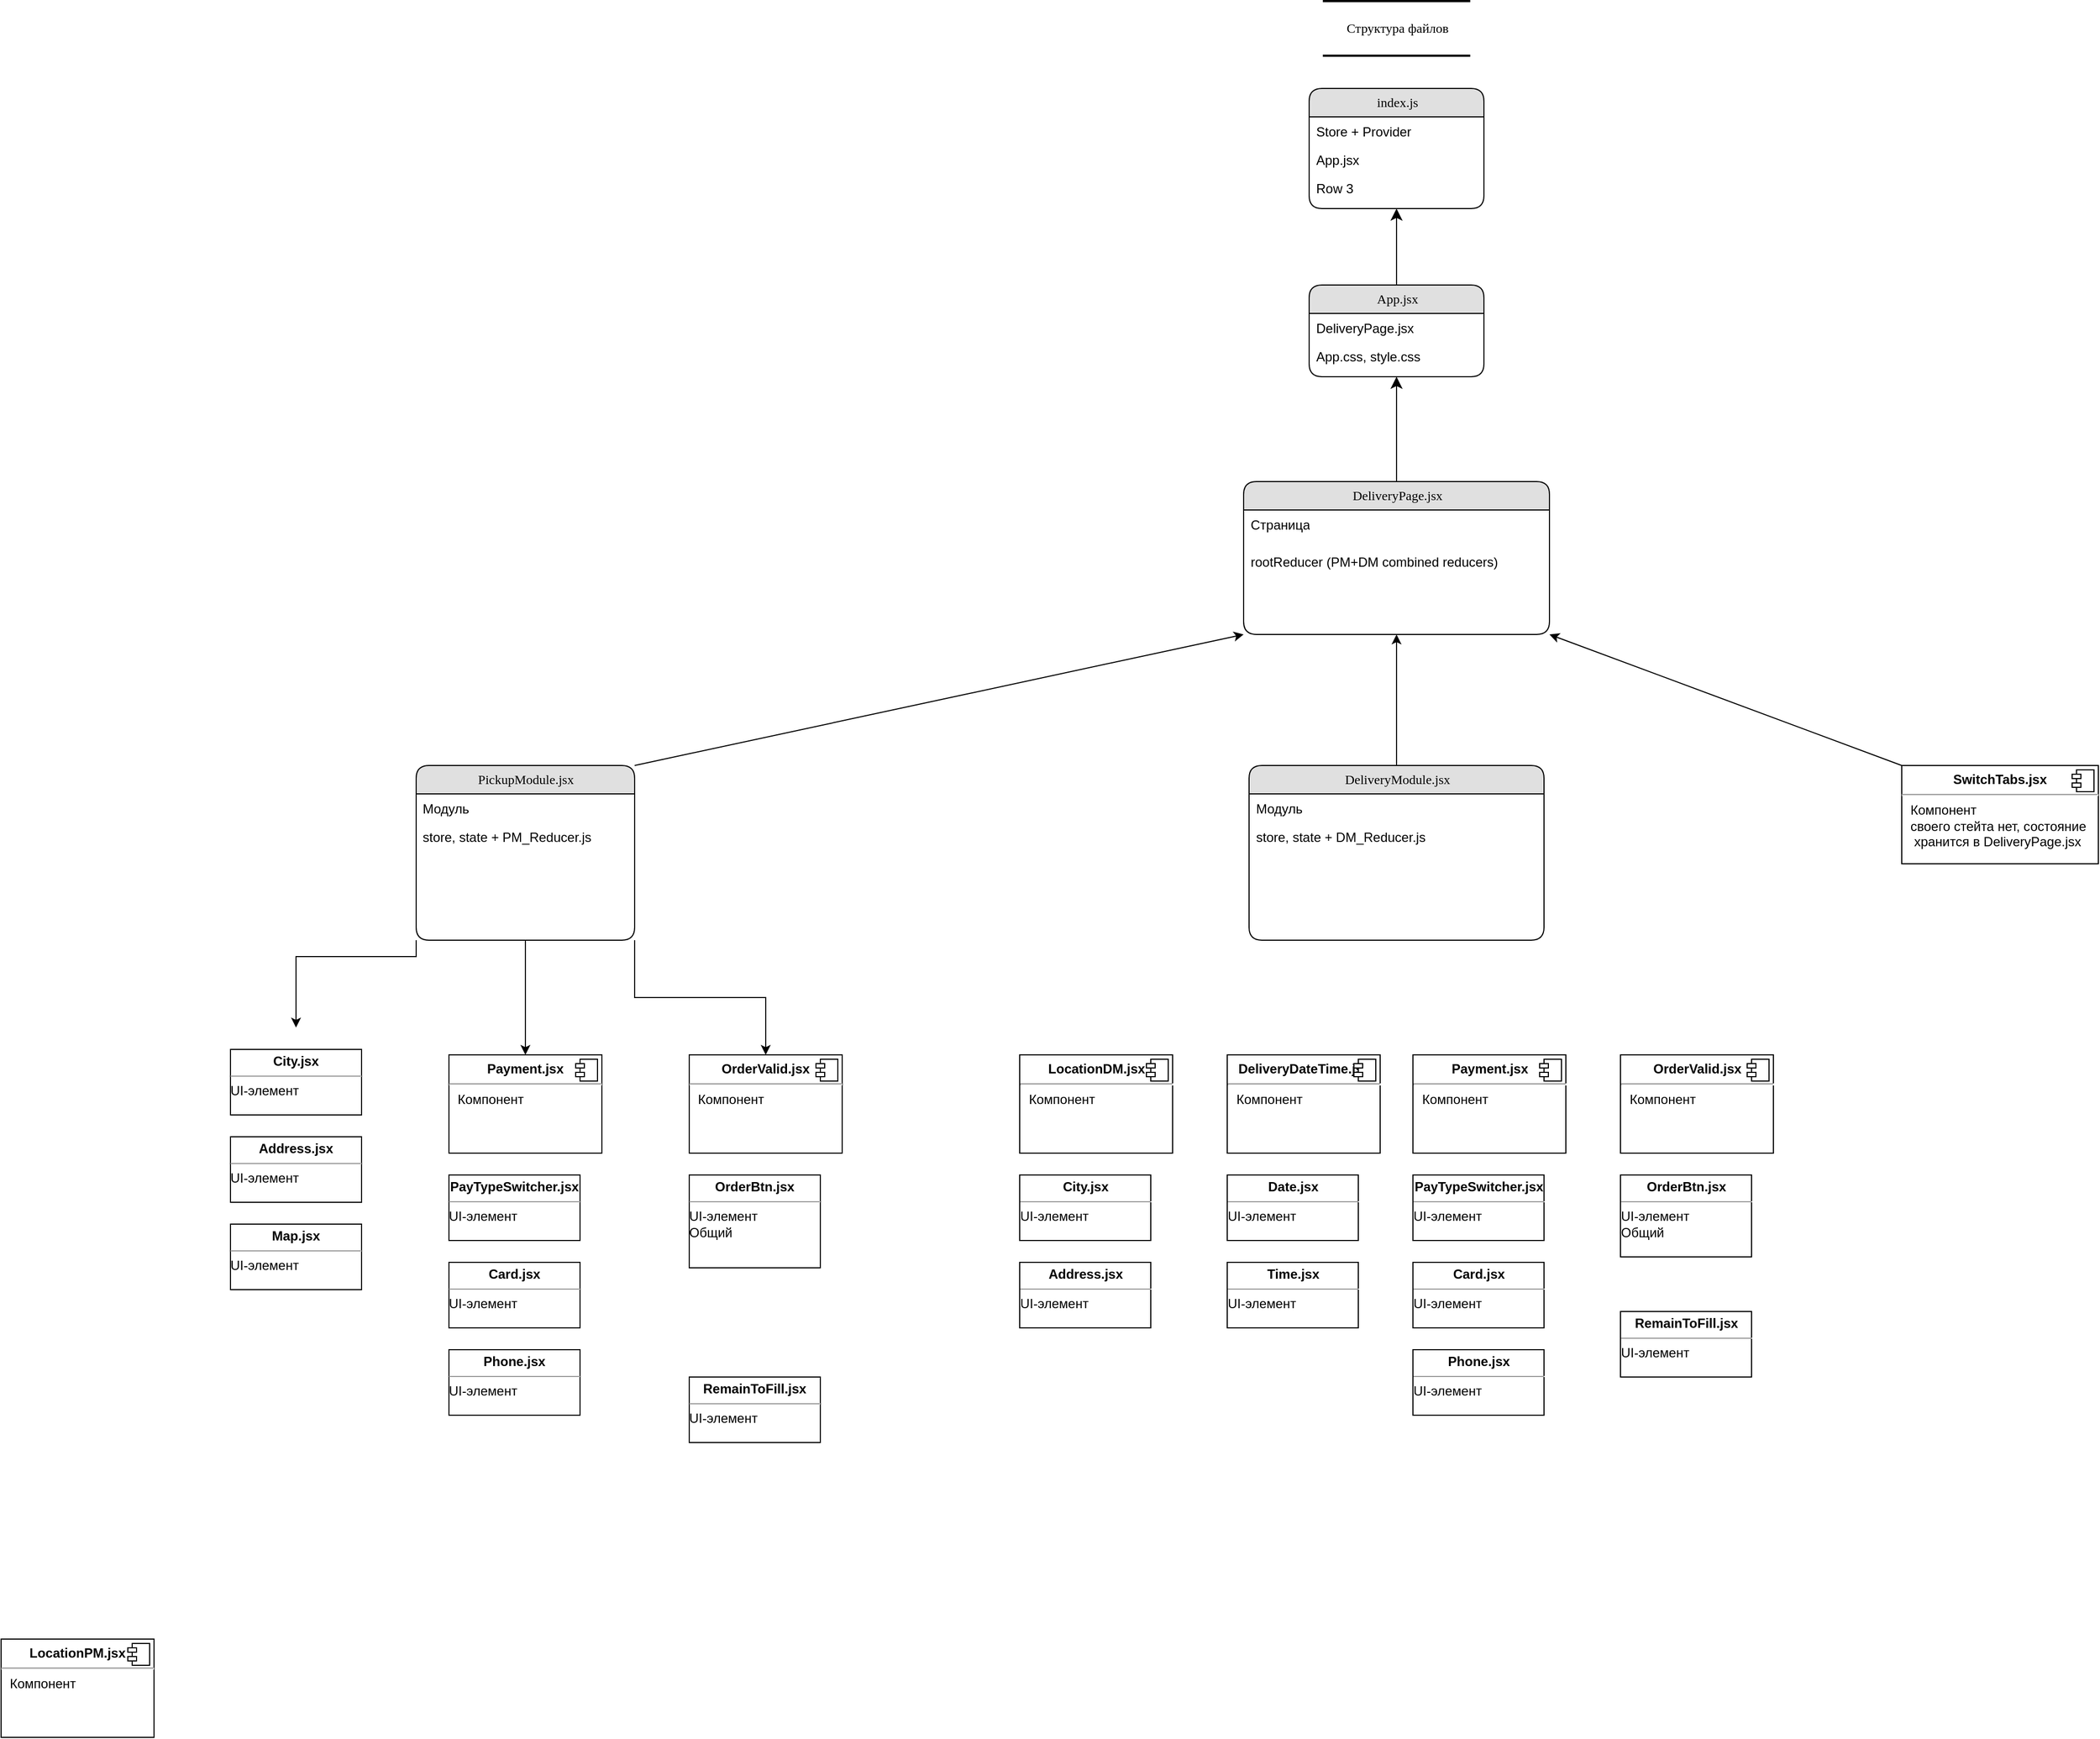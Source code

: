 <mxfile version="20.8.16" type="device"><diagram name="Page-1" id="5d7acffa-a066-3a61-03fe-96351882024d"><mxGraphModel dx="3126" dy="2033" grid="1" gridSize="10" guides="1" tooltips="1" connect="1" arrows="1" fold="1" page="1" pageScale="1" pageWidth="1100" pageHeight="850" background="#ffffff" math="0" shadow="0"><root><mxCell id="0"/><mxCell id="1" parent="0"/><mxCell id="21ea969265ad0168-6" value="index.js" style="swimlane;html=1;fontStyle=0;childLayout=stackLayout;horizontal=1;startSize=26;fillColor=#e0e0e0;horizontalStack=0;resizeParent=1;resizeLast=0;collapsible=1;marginBottom=0;swimlaneFillColor=#ffffff;align=center;rounded=1;shadow=0;comic=0;labelBackgroundColor=none;strokeWidth=1;fontFamily=Verdana;fontSize=12" parent="1" vertex="1"><mxGeometry x="517.5" y="-760" width="160" height="110" as="geometry"/></mxCell><mxCell id="21ea969265ad0168-8" value="Store + Provider" style="text;html=1;strokeColor=none;fillColor=none;spacingLeft=4;spacingRight=4;whiteSpace=wrap;overflow=hidden;rotatable=0;points=[[0,0.5],[1,0.5]];portConstraint=eastwest;" parent="21ea969265ad0168-6" vertex="1"><mxGeometry y="26" width="160" height="26" as="geometry"/></mxCell><mxCell id="21ea969265ad0168-7" value="App.jsx" style="text;html=1;strokeColor=none;fillColor=none;spacingLeft=4;spacingRight=4;whiteSpace=wrap;overflow=hidden;rotatable=0;points=[[0,0.5],[1,0.5]];portConstraint=eastwest;" parent="21ea969265ad0168-6" vertex="1"><mxGeometry y="52" width="160" height="26" as="geometry"/></mxCell><mxCell id="21ea969265ad0168-9" value="Row 3" style="text;html=1;strokeColor=none;fillColor=none;spacingLeft=4;spacingRight=4;whiteSpace=wrap;overflow=hidden;rotatable=0;points=[[0,0.5],[1,0.5]];portConstraint=eastwest;" parent="21ea969265ad0168-6" vertex="1"><mxGeometry y="78" width="160" height="26" as="geometry"/></mxCell><mxCell id="21ea969265ad0168-10" value="DeliveryModule.jsx" style="swimlane;html=1;fontStyle=0;childLayout=stackLayout;horizontal=1;startSize=26;fillColor=#e0e0e0;horizontalStack=0;resizeParent=1;resizeLast=0;collapsible=1;marginBottom=0;swimlaneFillColor=#ffffff;align=center;rounded=1;shadow=0;comic=0;labelBackgroundColor=none;strokeWidth=1;fontFamily=Verdana;fontSize=12" parent="1" vertex="1"><mxGeometry x="462.5" y="-140" width="270" height="160" as="geometry"/></mxCell><mxCell id="rQVRRZ0I95gFPYnzybqA-22" value="Модуль" style="text;html=1;strokeColor=none;fillColor=none;spacingLeft=4;spacingRight=4;whiteSpace=wrap;overflow=hidden;rotatable=0;points=[[0,0.5],[1,0.5]];portConstraint=eastwest;" parent="21ea969265ad0168-10" vertex="1"><mxGeometry y="26" width="270" height="26" as="geometry"/></mxCell><mxCell id="21ea969265ad0168-11" value="store, state + DM_Reducer.js" style="text;html=1;strokeColor=none;fillColor=none;spacingLeft=4;spacingRight=4;whiteSpace=wrap;overflow=hidden;rotatable=0;points=[[0,0.5],[1,0.5]];portConstraint=eastwest;" parent="21ea969265ad0168-10" vertex="1"><mxGeometry y="52" width="270" height="26" as="geometry"/></mxCell><mxCell id="rQVRRZ0I95gFPYnzybqA-35" value="" style="edgeStyle=orthogonalEdgeStyle;rounded=0;orthogonalLoop=1;jettySize=auto;html=1;exitX=0;exitY=1;exitDx=0;exitDy=0;" parent="1" source="21ea969265ad0168-14" edge="1"><mxGeometry relative="1" as="geometry"><mxPoint x="-410" y="100" as="targetPoint"/><Array as="points"><mxPoint x="-300" y="35"/><mxPoint x="-410" y="35"/></Array></mxGeometry></mxCell><mxCell id="21ea969265ad0168-14" value="PickupModule.jsx" style="swimlane;html=1;fontStyle=0;childLayout=stackLayout;horizontal=1;startSize=26;fillColor=#e0e0e0;horizontalStack=0;resizeParent=1;resizeLast=0;collapsible=1;marginBottom=0;swimlaneFillColor=#ffffff;align=center;rounded=1;shadow=0;comic=0;labelBackgroundColor=none;strokeWidth=1;fontFamily=Verdana;fontSize=12" parent="1" vertex="1"><mxGeometry x="-300" y="-140" width="200" height="160" as="geometry"/></mxCell><mxCell id="rQVRRZ0I95gFPYnzybqA-23" value="Модуль" style="text;html=1;strokeColor=none;fillColor=none;spacingLeft=4;spacingRight=4;whiteSpace=wrap;overflow=hidden;rotatable=0;points=[[0,0.5],[1,0.5]];portConstraint=eastwest;" parent="21ea969265ad0168-14" vertex="1"><mxGeometry y="26" width="200" height="26" as="geometry"/></mxCell><mxCell id="21ea969265ad0168-15" value="store, state + PM_Reducer.js" style="text;html=1;strokeColor=none;fillColor=none;spacingLeft=4;spacingRight=4;whiteSpace=wrap;overflow=hidden;rotatable=0;points=[[0,0.5],[1,0.5]];portConstraint=eastwest;" parent="21ea969265ad0168-14" vertex="1"><mxGeometry y="52" width="200" height="26" as="geometry"/></mxCell><mxCell id="21ea969265ad0168-22" value="App.jsx" style="swimlane;html=1;fontStyle=0;childLayout=stackLayout;horizontal=1;startSize=26;fillColor=#e0e0e0;horizontalStack=0;resizeParent=1;resizeLast=0;collapsible=1;marginBottom=0;swimlaneFillColor=#ffffff;align=center;rounded=1;shadow=0;comic=0;labelBackgroundColor=none;strokeWidth=1;fontFamily=Verdana;fontSize=12" parent="1" vertex="1"><mxGeometry x="517.5" y="-580" width="160" height="84" as="geometry"/></mxCell><mxCell id="21ea969265ad0168-23" value="DeliveryPage.jsx" style="text;html=1;strokeColor=none;fillColor=none;spacingLeft=4;spacingRight=4;whiteSpace=wrap;overflow=hidden;rotatable=0;points=[[0,0.5],[1,0.5]];portConstraint=eastwest;" parent="21ea969265ad0168-22" vertex="1"><mxGeometry y="26" width="160" height="26" as="geometry"/></mxCell><mxCell id="21ea969265ad0168-24" value="App.css, style.css" style="text;html=1;strokeColor=none;fillColor=none;spacingLeft=4;spacingRight=4;whiteSpace=wrap;overflow=hidden;rotatable=0;points=[[0,0.5],[1,0.5]];portConstraint=eastwest;" parent="21ea969265ad0168-22" vertex="1"><mxGeometry y="52" width="160" height="26" as="geometry"/></mxCell><mxCell id="21ea969265ad0168-26" value="DeliveryPage.jsx" style="swimlane;html=1;fontStyle=0;childLayout=stackLayout;horizontal=1;startSize=26;fillColor=#e0e0e0;horizontalStack=0;resizeParent=1;resizeLast=0;collapsible=1;marginBottom=0;swimlaneFillColor=#ffffff;align=center;rounded=1;shadow=0;comic=0;labelBackgroundColor=none;strokeWidth=1;fontFamily=Verdana;fontSize=12" parent="1" vertex="1"><mxGeometry x="457.5" y="-400" width="280" height="140" as="geometry"/></mxCell><mxCell id="rQVRRZ0I95gFPYnzybqA-26" value="Страница" style="text;html=1;strokeColor=none;fillColor=none;spacingLeft=4;spacingRight=4;whiteSpace=wrap;overflow=hidden;rotatable=0;points=[[0,0.5],[1,0.5]];portConstraint=eastwest;" parent="21ea969265ad0168-26" vertex="1"><mxGeometry y="26" width="280" height="34" as="geometry"/></mxCell><mxCell id="21ea969265ad0168-27" value="rootReducer (PM+DM combined reducers)&lt;br&gt;" style="text;html=1;strokeColor=none;fillColor=none;spacingLeft=4;spacingRight=4;whiteSpace=wrap;overflow=hidden;rotatable=0;points=[[0,0.5],[1,0.5]];portConstraint=eastwest;" parent="21ea969265ad0168-26" vertex="1"><mxGeometry y="60" width="280" height="44" as="geometry"/></mxCell><mxCell id="21ea969265ad0168-37" style="edgeStyle=orthogonalEdgeStyle;html=1;labelBackgroundColor=none;startFill=0;startSize=8;endFill=1;endSize=8;fontFamily=Verdana;fontSize=12;" parent="1" source="21ea969265ad0168-26" target="21ea969265ad0168-22" edge="1"><mxGeometry relative="1" as="geometry"/></mxCell><mxCell id="aNCmrxdOL1PTtQnZYz_n-4" value="" style="endArrow=classic;html=1;rounded=0;exitX=1;exitY=0;exitDx=0;exitDy=0;entryX=0;entryY=1;entryDx=0;entryDy=0;" parent="1" source="21ea969265ad0168-14" target="21ea969265ad0168-26" edge="1"><mxGeometry width="50" height="50" relative="1" as="geometry"><mxPoint x="320" y="-50" as="sourcePoint"/><mxPoint x="500" y="-230" as="targetPoint"/></mxGeometry></mxCell><mxCell id="aNCmrxdOL1PTtQnZYz_n-5" value="" style="endArrow=classic;html=1;rounded=0;entryX=0.5;entryY=1;entryDx=0;entryDy=0;exitX=0.5;exitY=0;exitDx=0;exitDy=0;" parent="1" source="21ea969265ad0168-10" target="21ea969265ad0168-26" edge="1"><mxGeometry width="50" height="50" relative="1" as="geometry"><mxPoint x="770" y="-210" as="sourcePoint"/><mxPoint x="620" y="-270" as="targetPoint"/></mxGeometry></mxCell><mxCell id="aNCmrxdOL1PTtQnZYz_n-10" value="" style="endArrow=classic;html=1;rounded=0;entryX=1;entryY=1;entryDx=0;entryDy=0;exitX=0;exitY=0;exitDx=0;exitDy=0;" parent="1" source="zhLdxl7LED9mE6VXAVqO-29" target="21ea969265ad0168-26" edge="1"><mxGeometry width="50" height="50" relative="1" as="geometry"><mxPoint x="910" y="-260.0" as="sourcePoint"/><mxPoint x="710" y="-260" as="targetPoint"/></mxGeometry></mxCell><mxCell id="aNCmrxdOL1PTtQnZYz_n-11" style="edgeStyle=orthogonalEdgeStyle;html=1;labelBackgroundColor=none;startFill=0;startSize=8;endFill=1;endSize=8;fontFamily=Verdana;fontSize=12;entryX=0.5;entryY=1;entryDx=0;entryDy=0;" parent="1" source="21ea969265ad0168-22" target="21ea969265ad0168-6" edge="1"><mxGeometry relative="1" as="geometry"><mxPoint x="570" y="-540" as="sourcePoint"/><mxPoint x="570" y="-446" as="targetPoint"/><Array as="points"/></mxGeometry></mxCell><mxCell id="rQVRRZ0I95gFPYnzybqA-21" value="Структура файлов" style="html=1;rounded=0;shadow=0;comic=0;labelBackgroundColor=none;strokeWidth=2;fontFamily=Verdana;fontSize=12;align=center;shape=mxgraph.ios7ui.horLines;" parent="1" vertex="1"><mxGeometry x="530" y="-840" width="135" height="50" as="geometry"/></mxCell><mxCell id="zhLdxl7LED9mE6VXAVqO-17" value="&lt;p style=&quot;margin:0px;margin-top:6px;text-align:center;&quot;&gt;&lt;b&gt;LocationPM.jsx&lt;/b&gt;&lt;/p&gt;&lt;hr&gt;&lt;p style=&quot;margin:0px;margin-left:8px;&quot;&gt;Компонент&lt;/p&gt;&lt;p style=&quot;margin:0px;margin-left:8px;&quot;&gt;&lt;br&gt;&lt;/p&gt;" style="align=left;overflow=fill;html=1;dropTarget=0;" vertex="1" parent="1"><mxGeometry x="-680" y="660" width="140" height="90" as="geometry"/></mxCell><mxCell id="zhLdxl7LED9mE6VXAVqO-18" value="" style="shape=component;jettyWidth=8;jettyHeight=4;" vertex="1" parent="zhLdxl7LED9mE6VXAVqO-17"><mxGeometry x="1" width="20" height="20" relative="1" as="geometry"><mxPoint x="-24" y="4" as="offset"/></mxGeometry></mxCell><mxCell id="zhLdxl7LED9mE6VXAVqO-26" value="&lt;p style=&quot;margin:0px;margin-top:4px;text-align:center;&quot;&gt;&lt;b&gt;City.jsx&lt;/b&gt;&lt;/p&gt;&lt;hr size=&quot;1&quot;&gt;&lt;div style=&quot;height:2px;&quot;&gt;UI-элемент&lt;/div&gt;" style="verticalAlign=top;align=left;overflow=fill;fontSize=12;fontFamily=Helvetica;html=1;" vertex="1" parent="1"><mxGeometry x="-470" y="120" width="120" height="60" as="geometry"/></mxCell><mxCell id="zhLdxl7LED9mE6VXAVqO-29" value="&lt;p style=&quot;margin:0px;margin-top:6px;text-align:center;&quot;&gt;&lt;b&gt;SwitchTabs.jsx&lt;/b&gt;&lt;/p&gt;&lt;hr&gt;&lt;p style=&quot;margin:0px;margin-left:8px;&quot;&gt;Компонент&lt;/p&gt;&lt;p style=&quot;margin:0px;margin-left:8px;&quot;&gt;своего стейта нет, состояние&lt;br&gt;&amp;nbsp;хранится в&amp;nbsp;DeliveryPage.jsx&lt;br&gt;&lt;/p&gt;" style="align=left;overflow=fill;html=1;dropTarget=0;" vertex="1" parent="1"><mxGeometry x="1060" y="-140" width="180" height="90" as="geometry"/></mxCell><mxCell id="zhLdxl7LED9mE6VXAVqO-30" value="" style="shape=component;jettyWidth=8;jettyHeight=4;" vertex="1" parent="zhLdxl7LED9mE6VXAVqO-29"><mxGeometry x="1" width="20" height="20" relative="1" as="geometry"><mxPoint x="-24" y="4" as="offset"/></mxGeometry></mxCell><mxCell id="zhLdxl7LED9mE6VXAVqO-31" value="&lt;p style=&quot;margin:0px;margin-top:4px;text-align:center;&quot;&gt;&lt;b&gt;Address.jsx&lt;/b&gt;&lt;/p&gt;&lt;hr size=&quot;1&quot;&gt;&lt;div style=&quot;height:2px;&quot;&gt;UI-элемент&lt;/div&gt;" style="verticalAlign=top;align=left;overflow=fill;fontSize=12;fontFamily=Helvetica;html=1;" vertex="1" parent="1"><mxGeometry x="-470" y="200" width="120" height="60" as="geometry"/></mxCell><mxCell id="zhLdxl7LED9mE6VXAVqO-32" value="&lt;p style=&quot;margin:0px;margin-top:4px;text-align:center;&quot;&gt;&lt;b&gt;Map.jsx&lt;/b&gt;&lt;/p&gt;&lt;hr size=&quot;1&quot;&gt;&lt;div style=&quot;height:2px;&quot;&gt;UI-элемент&lt;/div&gt;" style="verticalAlign=top;align=left;overflow=fill;fontSize=12;fontFamily=Helvetica;html=1;" vertex="1" parent="1"><mxGeometry x="-470" y="280" width="120" height="60" as="geometry"/></mxCell><mxCell id="zhLdxl7LED9mE6VXAVqO-33" value="&lt;p style=&quot;margin:0px;margin-top:6px;text-align:center;&quot;&gt;&lt;b&gt;Payment.jsx&lt;/b&gt;&lt;/p&gt;&lt;hr&gt;&lt;p style=&quot;margin:0px;margin-left:8px;&quot;&gt;Компонент&lt;/p&gt;&lt;p style=&quot;margin:0px;margin-left:8px;&quot;&gt;&lt;br&gt;&lt;/p&gt;" style="align=left;overflow=fill;html=1;dropTarget=0;" vertex="1" parent="1"><mxGeometry x="-270" y="125" width="140" height="90" as="geometry"/></mxCell><mxCell id="zhLdxl7LED9mE6VXAVqO-34" value="" style="shape=component;jettyWidth=8;jettyHeight=4;" vertex="1" parent="zhLdxl7LED9mE6VXAVqO-33"><mxGeometry x="1" width="20" height="20" relative="1" as="geometry"><mxPoint x="-24" y="4" as="offset"/></mxGeometry></mxCell><mxCell id="zhLdxl7LED9mE6VXAVqO-35" value="" style="edgeStyle=orthogonalEdgeStyle;rounded=0;orthogonalLoop=1;jettySize=auto;html=1;entryX=0.5;entryY=0;entryDx=0;entryDy=0;exitX=0.5;exitY=1;exitDx=0;exitDy=0;" edge="1" parent="1" source="21ea969265ad0168-14" target="zhLdxl7LED9mE6VXAVqO-33"><mxGeometry relative="1" as="geometry"><mxPoint x="-40.0" y="140" as="targetPoint"/><mxPoint x="-30" y="115" as="sourcePoint"/></mxGeometry></mxCell><mxCell id="zhLdxl7LED9mE6VXAVqO-36" value="&lt;p style=&quot;margin:0px;margin-top:4px;text-align:center;&quot;&gt;&lt;b&gt;PayTypeSwitcher.jsx&lt;/b&gt;&lt;/p&gt;&lt;hr size=&quot;1&quot;&gt;&lt;div style=&quot;height:2px;&quot;&gt;UI-элемент&lt;/div&gt;" style="verticalAlign=top;align=left;overflow=fill;fontSize=12;fontFamily=Helvetica;html=1;" vertex="1" parent="1"><mxGeometry x="-270" y="235" width="120" height="60" as="geometry"/></mxCell><mxCell id="zhLdxl7LED9mE6VXAVqO-37" value="&lt;p style=&quot;margin:0px;margin-top:4px;text-align:center;&quot;&gt;&lt;b&gt;Card.jsx&lt;/b&gt;&lt;/p&gt;&lt;hr size=&quot;1&quot;&gt;&lt;div style=&quot;height:2px;&quot;&gt;UI-элемент&lt;/div&gt;" style="verticalAlign=top;align=left;overflow=fill;fontSize=12;fontFamily=Helvetica;html=1;" vertex="1" parent="1"><mxGeometry x="-270" y="315" width="120" height="60" as="geometry"/></mxCell><mxCell id="zhLdxl7LED9mE6VXAVqO-38" value="&lt;p style=&quot;margin:0px;margin-top:4px;text-align:center;&quot;&gt;&lt;b&gt;Phone.jsx&lt;/b&gt;&lt;/p&gt;&lt;hr size=&quot;1&quot;&gt;&lt;div style=&quot;height:2px;&quot;&gt;UI-элемент&lt;/div&gt;" style="verticalAlign=top;align=left;overflow=fill;fontSize=12;fontFamily=Helvetica;html=1;" vertex="1" parent="1"><mxGeometry x="-270" y="395" width="120" height="60" as="geometry"/></mxCell><mxCell id="zhLdxl7LED9mE6VXAVqO-39" value="&lt;p style=&quot;margin:0px;margin-top:6px;text-align:center;&quot;&gt;&lt;b&gt;OrderValid.jsx&lt;/b&gt;&lt;/p&gt;&lt;hr&gt;&lt;p style=&quot;margin:0px;margin-left:8px;&quot;&gt;Компонент&lt;/p&gt;&lt;p style=&quot;margin:0px;margin-left:8px;&quot;&gt;&lt;br&gt;&lt;/p&gt;" style="align=left;overflow=fill;html=1;dropTarget=0;" vertex="1" parent="1"><mxGeometry x="-50" y="125" width="140" height="90" as="geometry"/></mxCell><mxCell id="zhLdxl7LED9mE6VXAVqO-40" value="" style="shape=component;jettyWidth=8;jettyHeight=4;" vertex="1" parent="zhLdxl7LED9mE6VXAVqO-39"><mxGeometry x="1" width="20" height="20" relative="1" as="geometry"><mxPoint x="-24" y="4" as="offset"/></mxGeometry></mxCell><mxCell id="zhLdxl7LED9mE6VXAVqO-41" value="" style="edgeStyle=orthogonalEdgeStyle;rounded=0;orthogonalLoop=1;jettySize=auto;html=1;entryX=0.5;entryY=0;entryDx=0;entryDy=0;exitX=1;exitY=1;exitDx=0;exitDy=0;" edge="1" parent="1" source="21ea969265ad0168-14" target="zhLdxl7LED9mE6VXAVqO-39"><mxGeometry relative="1" as="geometry"><mxPoint x="-100.0" y="135" as="targetPoint"/><mxPoint x="-10.0" y="55" as="sourcePoint"/></mxGeometry></mxCell><mxCell id="zhLdxl7LED9mE6VXAVqO-42" value="&lt;p style=&quot;margin:0px;margin-top:4px;text-align:center;&quot;&gt;&lt;b&gt;OrderBtn.jsx&lt;/b&gt;&lt;/p&gt;&lt;hr size=&quot;1&quot;&gt;&lt;div style=&quot;height:2px;&quot;&gt;UI-элемент&lt;br&gt;Общий&lt;/div&gt;" style="verticalAlign=top;align=left;overflow=fill;fontSize=12;fontFamily=Helvetica;html=1;" vertex="1" parent="1"><mxGeometry x="-50" y="235" width="120" height="85" as="geometry"/></mxCell><mxCell id="zhLdxl7LED9mE6VXAVqO-43" value="&lt;p style=&quot;margin:0px;margin-top:4px;text-align:center;&quot;&gt;&lt;b&gt;RemainToFill.jsx&lt;/b&gt;&lt;/p&gt;&lt;hr size=&quot;1&quot;&gt;&lt;div style=&quot;height:2px;&quot;&gt;UI-элемент&lt;/div&gt;" style="verticalAlign=top;align=left;overflow=fill;fontSize=12;fontFamily=Helvetica;html=1;" vertex="1" parent="1"><mxGeometry x="-50" y="420" width="120" height="60" as="geometry"/></mxCell><mxCell id="zhLdxl7LED9mE6VXAVqO-45" value="&lt;p style=&quot;margin:0px;margin-top:6px;text-align:center;&quot;&gt;&lt;b&gt;LocationDM.jsx&lt;/b&gt;&lt;/p&gt;&lt;hr&gt;&lt;p style=&quot;margin:0px;margin-left:8px;&quot;&gt;Компонент&lt;/p&gt;&lt;p style=&quot;margin:0px;margin-left:8px;&quot;&gt;&lt;br&gt;&lt;/p&gt;" style="align=left;overflow=fill;html=1;dropTarget=0;" vertex="1" parent="1"><mxGeometry x="252.5" y="125" width="140" height="90" as="geometry"/></mxCell><mxCell id="zhLdxl7LED9mE6VXAVqO-46" value="" style="shape=component;jettyWidth=8;jettyHeight=4;" vertex="1" parent="zhLdxl7LED9mE6VXAVqO-45"><mxGeometry x="1" width="20" height="20" relative="1" as="geometry"><mxPoint x="-24" y="4" as="offset"/></mxGeometry></mxCell><mxCell id="zhLdxl7LED9mE6VXAVqO-47" value="&lt;p style=&quot;margin:0px;margin-top:4px;text-align:center;&quot;&gt;&lt;b&gt;City.jsx&lt;/b&gt;&lt;/p&gt;&lt;hr size=&quot;1&quot;&gt;&lt;div style=&quot;height:2px;&quot;&gt;UI-элемент&lt;/div&gt;" style="verticalAlign=top;align=left;overflow=fill;fontSize=12;fontFamily=Helvetica;html=1;" vertex="1" parent="1"><mxGeometry x="252.5" y="235" width="120" height="60" as="geometry"/></mxCell><mxCell id="zhLdxl7LED9mE6VXAVqO-48" value="&lt;p style=&quot;margin:0px;margin-top:4px;text-align:center;&quot;&gt;&lt;b&gt;Address.jsx&lt;/b&gt;&lt;/p&gt;&lt;hr size=&quot;1&quot;&gt;&lt;div style=&quot;height:2px;&quot;&gt;UI-элемент&lt;/div&gt;" style="verticalAlign=top;align=left;overflow=fill;fontSize=12;fontFamily=Helvetica;html=1;" vertex="1" parent="1"><mxGeometry x="252.5" y="315" width="120" height="60" as="geometry"/></mxCell><mxCell id="zhLdxl7LED9mE6VXAVqO-50" value="&lt;p style=&quot;margin:0px;margin-top:6px;text-align:center;&quot;&gt;&lt;b&gt;DeliveryDateTime.jsx&lt;/b&gt;&lt;/p&gt;&lt;hr&gt;&lt;p style=&quot;margin:0px;margin-left:8px;&quot;&gt;Компонент&lt;/p&gt;&lt;p style=&quot;margin:0px;margin-left:8px;&quot;&gt;&lt;br&gt;&lt;/p&gt;" style="align=left;overflow=fill;html=1;dropTarget=0;" vertex="1" parent="1"><mxGeometry x="442.5" y="125" width="140" height="90" as="geometry"/></mxCell><mxCell id="zhLdxl7LED9mE6VXAVqO-51" value="" style="shape=component;jettyWidth=8;jettyHeight=4;" vertex="1" parent="zhLdxl7LED9mE6VXAVqO-50"><mxGeometry x="1" width="20" height="20" relative="1" as="geometry"><mxPoint x="-24" y="4" as="offset"/></mxGeometry></mxCell><mxCell id="zhLdxl7LED9mE6VXAVqO-52" value="&lt;p style=&quot;margin:0px;margin-top:4px;text-align:center;&quot;&gt;&lt;b&gt;Date.jsx&lt;/b&gt;&lt;/p&gt;&lt;hr size=&quot;1&quot;&gt;&lt;div style=&quot;height:2px;&quot;&gt;UI-элемент&lt;/div&gt;" style="verticalAlign=top;align=left;overflow=fill;fontSize=12;fontFamily=Helvetica;html=1;" vertex="1" parent="1"><mxGeometry x="442.5" y="235" width="120" height="60" as="geometry"/></mxCell><mxCell id="zhLdxl7LED9mE6VXAVqO-53" value="&lt;p style=&quot;margin:0px;margin-top:4px;text-align:center;&quot;&gt;&lt;b&gt;Time.jsx&lt;/b&gt;&lt;/p&gt;&lt;hr size=&quot;1&quot;&gt;&lt;div style=&quot;height:2px;&quot;&gt;UI-элемент&lt;/div&gt;" style="verticalAlign=top;align=left;overflow=fill;fontSize=12;fontFamily=Helvetica;html=1;" vertex="1" parent="1"><mxGeometry x="442.5" y="315" width="120" height="60" as="geometry"/></mxCell><mxCell id="zhLdxl7LED9mE6VXAVqO-54" value="&lt;p style=&quot;margin:0px;margin-top:6px;text-align:center;&quot;&gt;&lt;b&gt;Payment.jsx&lt;/b&gt;&lt;/p&gt;&lt;hr&gt;&lt;p style=&quot;margin:0px;margin-left:8px;&quot;&gt;Компонент&lt;/p&gt;&lt;p style=&quot;margin:0px;margin-left:8px;&quot;&gt;&lt;br&gt;&lt;/p&gt;" style="align=left;overflow=fill;html=1;dropTarget=0;" vertex="1" parent="1"><mxGeometry x="612.5" y="125" width="140" height="90" as="geometry"/></mxCell><mxCell id="zhLdxl7LED9mE6VXAVqO-55" value="" style="shape=component;jettyWidth=8;jettyHeight=4;" vertex="1" parent="zhLdxl7LED9mE6VXAVqO-54"><mxGeometry x="1" width="20" height="20" relative="1" as="geometry"><mxPoint x="-24" y="4" as="offset"/></mxGeometry></mxCell><mxCell id="zhLdxl7LED9mE6VXAVqO-56" value="&lt;p style=&quot;margin:0px;margin-top:4px;text-align:center;&quot;&gt;&lt;b&gt;PayTypeSwitcher.jsx&lt;/b&gt;&lt;/p&gt;&lt;hr size=&quot;1&quot;&gt;&lt;div style=&quot;height:2px;&quot;&gt;UI-элемент&lt;/div&gt;" style="verticalAlign=top;align=left;overflow=fill;fontSize=12;fontFamily=Helvetica;html=1;" vertex="1" parent="1"><mxGeometry x="612.5" y="235" width="120" height="60" as="geometry"/></mxCell><mxCell id="zhLdxl7LED9mE6VXAVqO-57" value="&lt;p style=&quot;margin:0px;margin-top:4px;text-align:center;&quot;&gt;&lt;b&gt;Card.jsx&lt;/b&gt;&lt;/p&gt;&lt;hr size=&quot;1&quot;&gt;&lt;div style=&quot;height:2px;&quot;&gt;UI-элемент&lt;/div&gt;" style="verticalAlign=top;align=left;overflow=fill;fontSize=12;fontFamily=Helvetica;html=1;" vertex="1" parent="1"><mxGeometry x="612.5" y="315" width="120" height="60" as="geometry"/></mxCell><mxCell id="zhLdxl7LED9mE6VXAVqO-58" value="&lt;p style=&quot;margin:0px;margin-top:4px;text-align:center;&quot;&gt;&lt;b&gt;Phone.jsx&lt;/b&gt;&lt;/p&gt;&lt;hr size=&quot;1&quot;&gt;&lt;div style=&quot;height:2px;&quot;&gt;UI-элемент&lt;/div&gt;" style="verticalAlign=top;align=left;overflow=fill;fontSize=12;fontFamily=Helvetica;html=1;" vertex="1" parent="1"><mxGeometry x="612.5" y="395" width="120" height="60" as="geometry"/></mxCell><mxCell id="zhLdxl7LED9mE6VXAVqO-59" value="&lt;p style=&quot;margin:0px;margin-top:6px;text-align:center;&quot;&gt;&lt;b&gt;OrderValid.jsx&lt;/b&gt;&lt;/p&gt;&lt;hr&gt;&lt;p style=&quot;margin:0px;margin-left:8px;&quot;&gt;Компонент&lt;/p&gt;&lt;p style=&quot;margin:0px;margin-left:8px;&quot;&gt;&lt;br&gt;&lt;/p&gt;" style="align=left;overflow=fill;html=1;dropTarget=0;" vertex="1" parent="1"><mxGeometry x="802.5" y="125" width="140" height="90" as="geometry"/></mxCell><mxCell id="zhLdxl7LED9mE6VXAVqO-60" value="" style="shape=component;jettyWidth=8;jettyHeight=4;" vertex="1" parent="zhLdxl7LED9mE6VXAVqO-59"><mxGeometry x="1" width="20" height="20" relative="1" as="geometry"><mxPoint x="-24" y="4" as="offset"/></mxGeometry></mxCell><mxCell id="zhLdxl7LED9mE6VXAVqO-61" value="&lt;p style=&quot;margin:0px;margin-top:4px;text-align:center;&quot;&gt;&lt;b&gt;OrderBtn.jsx&lt;/b&gt;&lt;/p&gt;&lt;hr size=&quot;1&quot;&gt;&lt;div style=&quot;height:2px;&quot;&gt;UI-элемент&lt;br&gt;Общий&lt;/div&gt;&lt;div style=&quot;height:2px;&quot;&gt;&lt;br&gt;&lt;/div&gt;" style="verticalAlign=top;align=left;overflow=fill;fontSize=12;fontFamily=Helvetica;html=1;" vertex="1" parent="1"><mxGeometry x="802.5" y="235" width="120" height="75" as="geometry"/></mxCell><mxCell id="zhLdxl7LED9mE6VXAVqO-62" value="&lt;p style=&quot;margin:0px;margin-top:4px;text-align:center;&quot;&gt;&lt;b&gt;RemainToFill.jsx&lt;/b&gt;&lt;/p&gt;&lt;hr size=&quot;1&quot;&gt;&lt;div style=&quot;height:2px;&quot;&gt;UI-элемент&lt;/div&gt;" style="verticalAlign=top;align=left;overflow=fill;fontSize=12;fontFamily=Helvetica;html=1;" vertex="1" parent="1"><mxGeometry x="802.5" y="360" width="120" height="60" as="geometry"/></mxCell></root></mxGraphModel></diagram></mxfile>